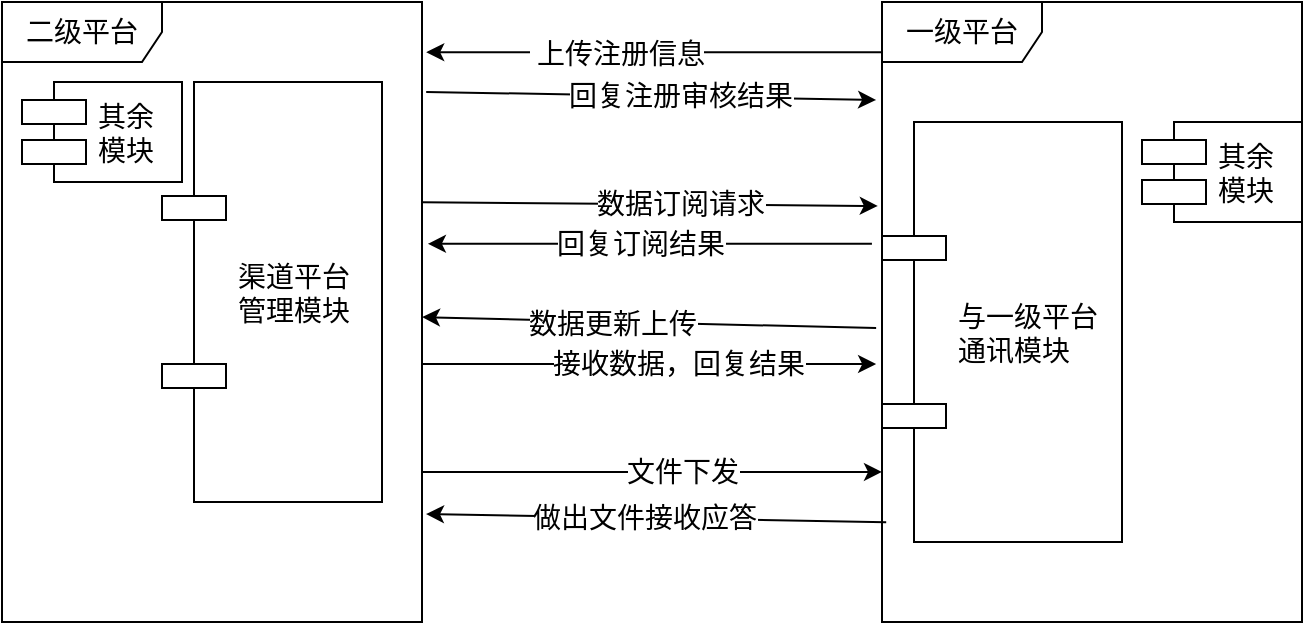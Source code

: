 <mxfile version="10.5.2" type="github"><diagram id="w9ENwbvcmgivqRhCl2oG" name="Page-1"><mxGraphModel dx="1007" dy="628" grid="1" gridSize="10" guides="1" tooltips="1" connect="1" arrows="1" fold="1" page="1" pageScale="1" pageWidth="850" pageHeight="1100" math="0" shadow="0"><root><mxCell id="0"/><mxCell id="1" parent="0"/><mxCell id="JoPFufjsClF1peNbB5LM-1" value="&lt;font style=&quot;font-size: 14px&quot;&gt;二级平台&lt;/font&gt;" style="shape=umlFrame;whiteSpace=wrap;html=1;width=80;height=30;" parent="1" vertex="1"><mxGeometry x="40" y="40" width="210" height="310" as="geometry"/></mxCell><mxCell id="JoPFufjsClF1peNbB5LM-2" value="&lt;font style=&quot;font-size: 14px&quot;&gt;一级平台&lt;/font&gt;" style="shape=umlFrame;whiteSpace=wrap;html=1;width=80;height=30;" parent="1" vertex="1"><mxGeometry x="480" y="40" width="210" height="310" as="geometry"/></mxCell><mxCell id="JoPFufjsClF1peNbB5LM-3" value="渠道平台&#10;管理模块" style="shape=component;align=left;spacingLeft=36;fontSize=14;" parent="1" vertex="1"><mxGeometry x="120" y="80" width="110" height="210" as="geometry"/></mxCell><mxCell id="JoPFufjsClF1peNbB5LM-4" value="与一级平台&#10;通讯模块" style="shape=component;align=left;spacingLeft=36;fontSize=14;" parent="1" vertex="1"><mxGeometry x="480" y="100" width="120" height="210" as="geometry"/></mxCell><mxCell id="JoPFufjsClF1peNbB5LM-5" value="" style="endArrow=classic;html=1;fontSize=14;exitX=0;exitY=0.081;exitDx=0;exitDy=0;exitPerimeter=0;entryX=1.01;entryY=0.081;entryDx=0;entryDy=0;entryPerimeter=0;" parent="1" source="JoPFufjsClF1peNbB5LM-2" target="JoPFufjsClF1peNbB5LM-1" edge="1"><mxGeometry width="50" height="50" relative="1" as="geometry"><mxPoint x="470" y="60" as="sourcePoint"/><mxPoint x="270" y="60" as="targetPoint"/></mxGeometry></mxCell><mxCell id="JoPFufjsClF1peNbB5LM-6" value="&amp;nbsp;&lt;span&gt;上传注册信息&lt;/span&gt;" style="text;html=1;resizable=0;points=[];align=center;verticalAlign=middle;labelBackgroundColor=#ffffff;fontSize=14;" parent="JoPFufjsClF1peNbB5LM-5" vertex="1" connectable="0"><mxGeometry x="0.165" y="1" relative="1" as="geometry"><mxPoint as="offset"/></mxGeometry></mxCell><mxCell id="JoPFufjsClF1peNbB5LM-7" value="" style="endArrow=classic;html=1;fontSize=14;exitX=1.01;exitY=0.145;exitDx=0;exitDy=0;exitPerimeter=0;entryX=-0.014;entryY=0.158;entryDx=0;entryDy=0;entryPerimeter=0;" parent="1" source="JoPFufjsClF1peNbB5LM-1" target="JoPFufjsClF1peNbB5LM-2" edge="1"><mxGeometry width="50" height="50" relative="1" as="geometry"><mxPoint x="260" y="80" as="sourcePoint"/><mxPoint x="480" y="80" as="targetPoint"/></mxGeometry></mxCell><mxCell id="JoPFufjsClF1peNbB5LM-8" value="&lt;span&gt;回复注册审核结果&lt;/span&gt;" style="text;html=1;resizable=0;points=[];align=center;verticalAlign=middle;labelBackgroundColor=#ffffff;fontSize=14;" parent="JoPFufjsClF1peNbB5LM-7" vertex="1" connectable="0"><mxGeometry x="0.129" relative="1" as="geometry"><mxPoint as="offset"/></mxGeometry></mxCell><mxCell id="JoPFufjsClF1peNbB5LM-9" value="" style="endArrow=classic;html=1;fontSize=14;exitX=-0.014;exitY=0.526;exitDx=0;exitDy=0;exitPerimeter=0;" parent="1" source="JoPFufjsClF1peNbB5LM-2" target="JoPFufjsClF1peNbB5LM-1" edge="1"><mxGeometry width="50" height="50" relative="1" as="geometry"><mxPoint x="490" y="200" as="sourcePoint"/><mxPoint x="260" y="200" as="targetPoint"/></mxGeometry></mxCell><mxCell id="JoPFufjsClF1peNbB5LM-10" value="&lt;span&gt;数据更新上传&lt;/span&gt;&lt;br&gt;" style="text;html=1;resizable=0;points=[];align=center;verticalAlign=middle;labelBackgroundColor=#ffffff;fontSize=14;" parent="JoPFufjsClF1peNbB5LM-9" vertex="1" connectable="0"><mxGeometry x="0.165" y="1" relative="1" as="geometry"><mxPoint as="offset"/></mxGeometry></mxCell><mxCell id="JoPFufjsClF1peNbB5LM-11" value="" style="endArrow=classic;html=1;fontSize=14;entryX=-0.014;entryY=0.584;entryDx=0;entryDy=0;entryPerimeter=0;" parent="1" target="JoPFufjsClF1peNbB5LM-2" edge="1"><mxGeometry width="50" height="50" relative="1" as="geometry"><mxPoint x="250" y="221" as="sourcePoint"/><mxPoint x="490" y="220" as="targetPoint"/></mxGeometry></mxCell><mxCell id="JoPFufjsClF1peNbB5LM-12" value="&lt;span&gt;接收数据，回复结果&lt;/span&gt;&lt;br&gt;" style="text;html=1;resizable=0;points=[];align=center;verticalAlign=middle;labelBackgroundColor=#ffffff;fontSize=14;" parent="JoPFufjsClF1peNbB5LM-11" vertex="1" connectable="0"><mxGeometry x="0.129" relative="1" as="geometry"><mxPoint as="offset"/></mxGeometry></mxCell><mxCell id="JoPFufjsClF1peNbB5LM-15" value="" style="endArrow=classic;html=1;fontSize=14;entryX=0;entryY=0.758;entryDx=0;entryDy=0;entryPerimeter=0;exitX=1;exitY=0.758;exitDx=0;exitDy=0;exitPerimeter=0;" parent="1" source="JoPFufjsClF1peNbB5LM-1" target="JoPFufjsClF1peNbB5LM-2" edge="1"><mxGeometry width="50" height="50" relative="1" as="geometry"><mxPoint x="255" y="275" as="sourcePoint"/><mxPoint x="500" y="260" as="targetPoint"/></mxGeometry></mxCell><mxCell id="JoPFufjsClF1peNbB5LM-16" value="&lt;span&gt;文件下发&lt;/span&gt;&lt;br&gt;" style="text;html=1;resizable=0;points=[];align=center;verticalAlign=middle;labelBackgroundColor=#ffffff;fontSize=14;" parent="JoPFufjsClF1peNbB5LM-15" vertex="1" connectable="0"><mxGeometry x="0.129" relative="1" as="geometry"><mxPoint as="offset"/></mxGeometry></mxCell><mxCell id="JoPFufjsClF1peNbB5LM-17" value="其余&#10;模块" style="shape=component;align=left;spacingLeft=36;fontSize=14;" parent="1" vertex="1"><mxGeometry x="50" y="80" width="80" height="50" as="geometry"/></mxCell><mxCell id="JoPFufjsClF1peNbB5LM-18" value="其余&#10;模块" style="shape=component;align=left;spacingLeft=36;fontSize=14;" parent="1" vertex="1"><mxGeometry x="610" y="100" width="80" height="50" as="geometry"/></mxCell><mxCell id="JoPFufjsClF1peNbB5LM-19" value="" style="endArrow=classic;html=1;fontSize=14;exitX=1;exitY=0.323;exitDx=0;exitDy=0;exitPerimeter=0;entryX=-0.01;entryY=0.329;entryDx=0;entryDy=0;entryPerimeter=0;" parent="1" source="JoPFufjsClF1peNbB5LM-1" target="JoPFufjsClF1peNbB5LM-2" edge="1"><mxGeometry width="50" height="50" relative="1" as="geometry"><mxPoint x="258" y="140" as="sourcePoint"/><mxPoint x="480" y="140" as="targetPoint"/></mxGeometry></mxCell><mxCell id="JoPFufjsClF1peNbB5LM-20" value="数据订阅请求" style="text;html=1;resizable=0;points=[];align=center;verticalAlign=middle;labelBackgroundColor=#ffffff;fontSize=14;" parent="JoPFufjsClF1peNbB5LM-19" vertex="1" connectable="0"><mxGeometry x="0.129" relative="1" as="geometry"><mxPoint as="offset"/></mxGeometry></mxCell><mxCell id="JoPFufjsClF1peNbB5LM-21" value="" style="endArrow=classic;html=1;fontSize=14;exitX=0.01;exitY=0.839;exitDx=0;exitDy=0;exitPerimeter=0;" parent="1" source="JoPFufjsClF1peNbB5LM-2" edge="1"><mxGeometry width="50" height="50" relative="1" as="geometry"><mxPoint x="485" y="296" as="sourcePoint"/><mxPoint x="252" y="296" as="targetPoint"/></mxGeometry></mxCell><mxCell id="JoPFufjsClF1peNbB5LM-22" value="做出文件接收应答" style="text;html=1;resizable=0;points=[];align=center;verticalAlign=middle;labelBackgroundColor=#ffffff;fontSize=14;" parent="JoPFufjsClF1peNbB5LM-21" vertex="1" connectable="0"><mxGeometry x="0.244" y="5" relative="1" as="geometry"><mxPoint x="22" y="-5" as="offset"/></mxGeometry></mxCell><mxCell id="JoPFufjsClF1peNbB5LM-23" value="" style="endArrow=classic;html=1;fontSize=14;exitX=-0.024;exitY=0.39;exitDx=0;exitDy=0;exitPerimeter=0;entryX=1.014;entryY=0.39;entryDx=0;entryDy=0;entryPerimeter=0;" parent="1" source="JoPFufjsClF1peNbB5LM-2" target="JoPFufjsClF1peNbB5LM-1" edge="1"><mxGeometry width="50" height="50" relative="1" as="geometry"><mxPoint x="490" y="150" as="sourcePoint"/><mxPoint x="260" y="159" as="targetPoint"/></mxGeometry></mxCell><mxCell id="JoPFufjsClF1peNbB5LM-24" value="回复订阅结果" style="text;html=1;resizable=0;points=[];align=center;verticalAlign=middle;labelBackgroundColor=#ffffff;fontSize=14;" parent="JoPFufjsClF1peNbB5LM-23" vertex="1" connectable="0"><mxGeometry x="0.244" y="5" relative="1" as="geometry"><mxPoint x="22" y="-5" as="offset"/></mxGeometry></mxCell></root></mxGraphModel></diagram></mxfile>